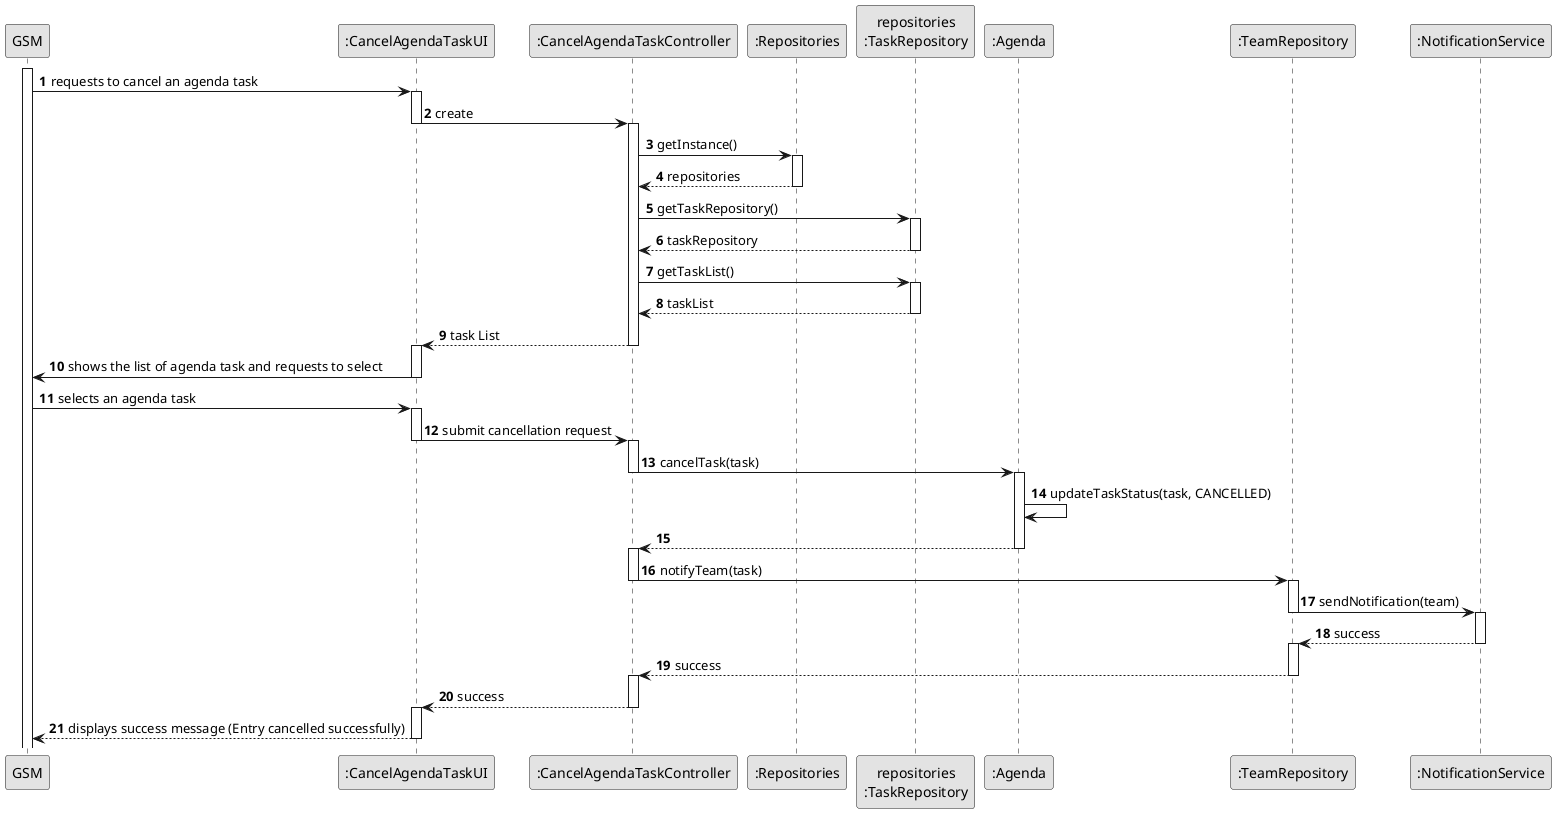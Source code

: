 @startuml
skinparam monochrome true
skinparam packageStyle rectangle
skinparam shadowing false

'title System Sequence Diagram (SSD) - US006

autonumber

participant "GSM" as GSM
participant ":CancelAgendaTaskUI" as UI
participant ":CancelAgendaTaskController" as CTRL
participant ":Repositories" as RepositorySingleton
participant "repositories\n:TaskRepository" as TaskRepo
participant ":Agenda" as Agenda
participant ":TeamRepository" as TeamRepo
participant ":NotificationService" as NotificationService

activate GSM
    GSM -> UI : requests to cancel an agenda task
    activate UI

       UI -> CTRL : create
       deactivate UI
       activate CTRL

           CTRL -> RepositorySingleton : getInstance()
           activate RepositorySingleton

               RepositorySingleton --> CTRL : repositories
           deactivate RepositorySingleton

           CTRL -> TaskRepo : getTaskRepository()
           activate TaskRepo

               TaskRepo --> CTRL : taskRepository
           deactivate TaskRepo

           CTRL -> TaskRepo :getTaskList()
           activate TaskRepo

           TaskRepo --> CTRL : taskList
           deactivate TaskRepo

           CTRL --> UI : task List
       deactivate CTRL
       activate UI

        UI -> GSM : shows the list of agenda task and requests to select
    deactivate UI

    GSM -> UI : selects an agenda task
    activate UI

        UI -> CTRL : submit cancellation request
        deactivate UI
        activate CTRL

            CTRL -> Agenda : cancelTask(task)
            deactivate CTRL
            activate Agenda

                Agenda -> Agenda : updateTaskStatus(task, CANCELLED)

                Agenda --> CTRL :
            deactivate Agenda
            activate CTRL

            CTRL -> TeamRepo : notifyTeam(task)
            deactivate CTRL
            activate TeamRepo

                TeamRepo -> NotificationService : sendNotification(team)
                deactivate TeamRepo
                activate NotificationService

                    NotificationService --> TeamRepo : success
                deactivate NotificationService
                activate TeamRepo

            TeamRepo --> CTRL : success
            deactivate TeamRepo
            activate CTRL

            CTRL --> UI : success
        deactivate CTRL
        activate UI

        UI --> GSM : displays success message (Entry cancelled successfully)
    deactivate UI
@enduml
